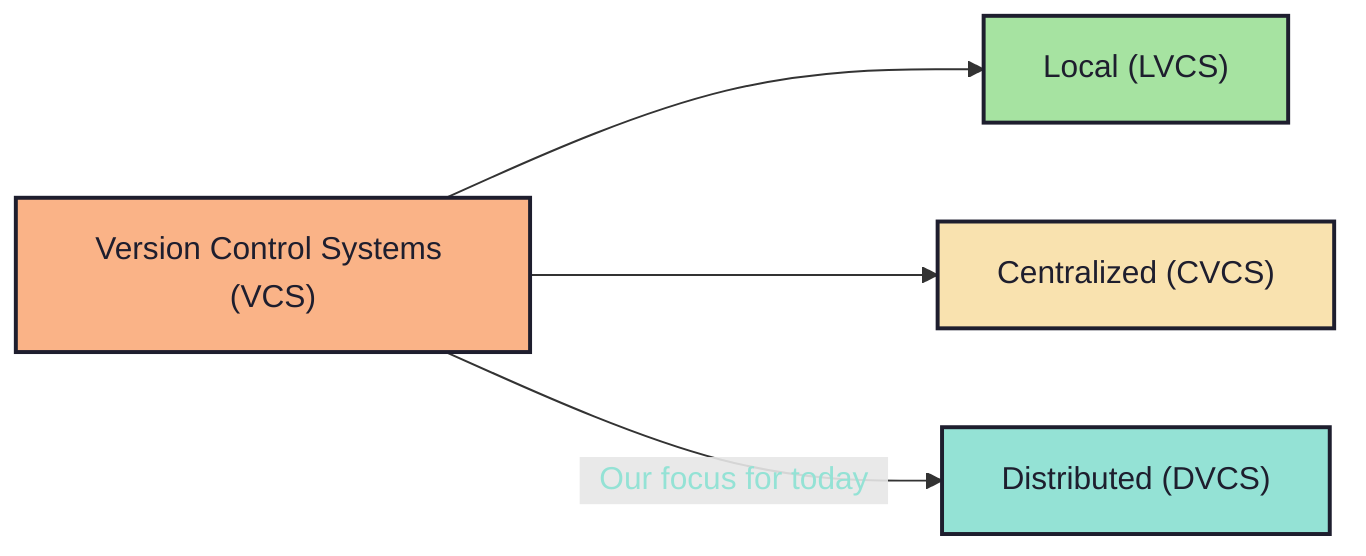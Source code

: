 flowchart LR
  VCS["Version Control Systems (VCS)"] --> Local["Local (LVCS)"]
  VCS --> Centralized["Centralized (CVCS)"]
  VCS --> |<span style="padding:10px;color:#94e2d5;">Our focus for today</span>| Distributed["Distributed (DVCS)"]

  style VCS fill:#fab387,stroke:#1e1e2e,stroke-width:2px,color:#1e1e2e
  style Local fill:#a6e3a1,stroke:#1e1e2e,stroke-width:2px,color:#1e1e2e
  style Centralized fill:#f9e2af,stroke:#1e1e2e,stroke-width:2px,color:#1e1e2e
  style Distributed fill:#94e2d5,stroke:#1e1e2e,stroke-width:2px,color:#1e1e2e